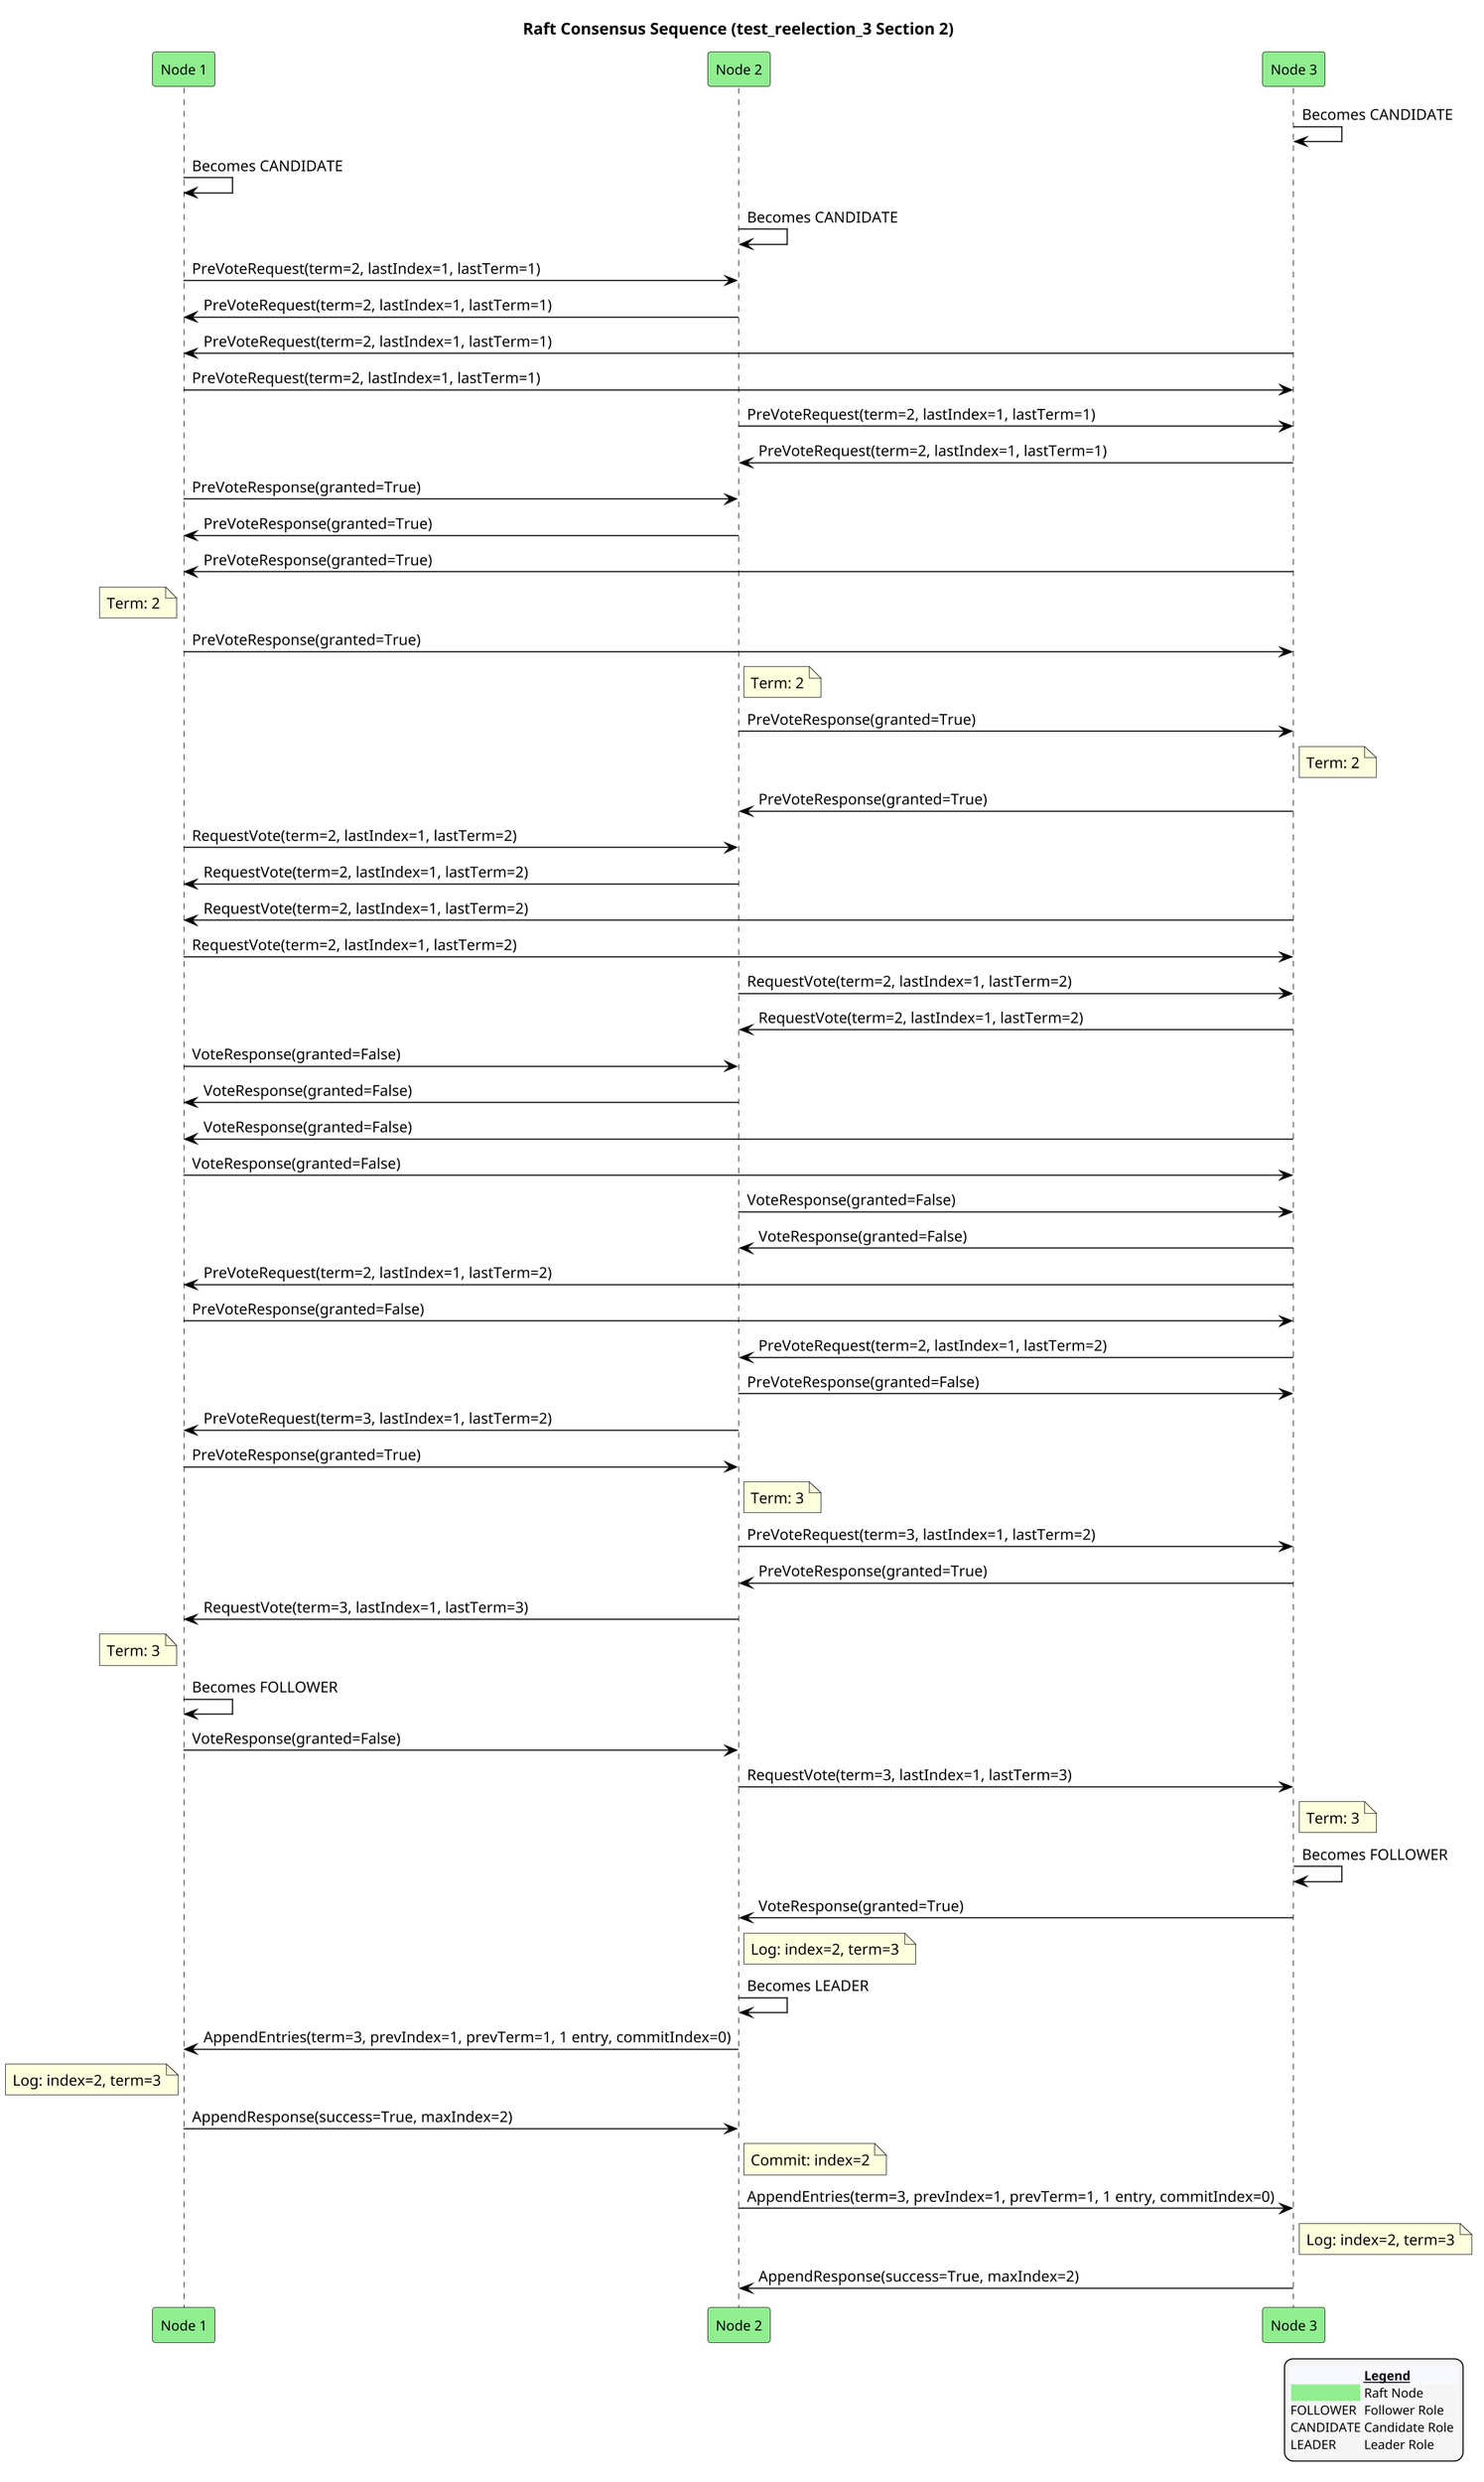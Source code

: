 @startuml
!pragma ratio 0.7
skinparam dpi 150
skinparam monochrome false
skinparam sequence {
  ArrowColor Black
  ActorBorderColor Black
  LifeLineBorderColor Black
  ParticipantFontSize 12
  Padding 10
}
skinparam legend {
  BackgroundColor #F5F5F5
  FontSize 11
}
title Raft Consensus Sequence (test_reelection_3 Section 2)

participant "Node 1" as n1 order 10 #Lightgreen
participant "Node 2" as n2 order 20 #Lightgreen
participant "Node 3" as n3 order 30 #Lightgreen
n3 -> n3: Becomes CANDIDATE
n1 -> n1: Becomes CANDIDATE
n2 -> n2: Becomes CANDIDATE
n1 -> n2: PreVoteRequest(term=2, lastIndex=1, lastTerm=1)
n2 -> n1: PreVoteRequest(term=2, lastIndex=1, lastTerm=1)
n3 -> n1: PreVoteRequest(term=2, lastIndex=1, lastTerm=1)
n1 -> n3: PreVoteRequest(term=2, lastIndex=1, lastTerm=1)
n2 -> n3: PreVoteRequest(term=2, lastIndex=1, lastTerm=1)
n3 -> n2: PreVoteRequest(term=2, lastIndex=1, lastTerm=1)
n1 -> n2: PreVoteResponse(granted=True)
n2 -> n1: PreVoteResponse(granted=True)
n3 -> n1: PreVoteResponse(granted=True)
note left of n1: Term: 2
n1 -> n3: PreVoteResponse(granted=True)
note right of n2: Term: 2
n2 -> n3: PreVoteResponse(granted=True)
note right of n3: Term: 2
n3 -> n2: PreVoteResponse(granted=True)
n1 -> n2: RequestVote(term=2, lastIndex=1, lastTerm=2)
n2 -> n1: RequestVote(term=2, lastIndex=1, lastTerm=2)
n3 -> n1: RequestVote(term=2, lastIndex=1, lastTerm=2)
n1 -> n3: RequestVote(term=2, lastIndex=1, lastTerm=2)
n2 -> n3: RequestVote(term=2, lastIndex=1, lastTerm=2)
n3 -> n2: RequestVote(term=2, lastIndex=1, lastTerm=2)
n1 -> n2: VoteResponse(granted=False)
n2 -> n1: VoteResponse(granted=False)
n3 -> n1: VoteResponse(granted=False)
n1 -> n3: VoteResponse(granted=False)
n2 -> n3: VoteResponse(granted=False)
n3 -> n2: VoteResponse(granted=False)
n3 -> n1: PreVoteRequest(term=2, lastIndex=1, lastTerm=2)
n1 -> n3: PreVoteResponse(granted=False)
n3 -> n2: PreVoteRequest(term=2, lastIndex=1, lastTerm=2)
n2 -> n3: PreVoteResponse(granted=False)
n2 -> n1: PreVoteRequest(term=3, lastIndex=1, lastTerm=2)
n1 -> n2: PreVoteResponse(granted=True)
note right of n2: Term: 3
n2 -> n3: PreVoteRequest(term=3, lastIndex=1, lastTerm=2)
n3 -> n2: PreVoteResponse(granted=True)
n2 -> n1: RequestVote(term=3, lastIndex=1, lastTerm=3)
note left of n1: Term: 3
n1 -> n1: Becomes FOLLOWER
n1 -> n2: VoteResponse(granted=False)
n2 -> n3: RequestVote(term=3, lastIndex=1, lastTerm=3)
note right of n3: Term: 3
n3 -> n3: Becomes FOLLOWER
n3 -> n2: VoteResponse(granted=True)
note right of n2: Log: index=2, term=3
n2 -> n2: Becomes LEADER
n2 -> n1: AppendEntries(term=3, prevIndex=1, prevTerm=1, 1 entry, commitIndex=0)
note left of n1: Log: index=2, term=3
n1 -> n2: AppendResponse(success=True, maxIndex=2)
note right of n2: Commit: index=2
n2 -> n3: AppendEntries(term=3, prevIndex=1, prevTerm=1, 1 entry, commitIndex=0)
note right of n3: Log: index=2, term=3
n3 -> n2: AppendResponse(success=True, maxIndex=2)

legend right
  <#GhostWhite,#GhostWhite>|      |= __Legend__ |
  |<#Lightgreen>| Raft Node |
  |FOLLOWER| Follower Role |
  |CANDIDATE| Candidate Role |
  |LEADER| Leader Role |
endlegend
@enduml
